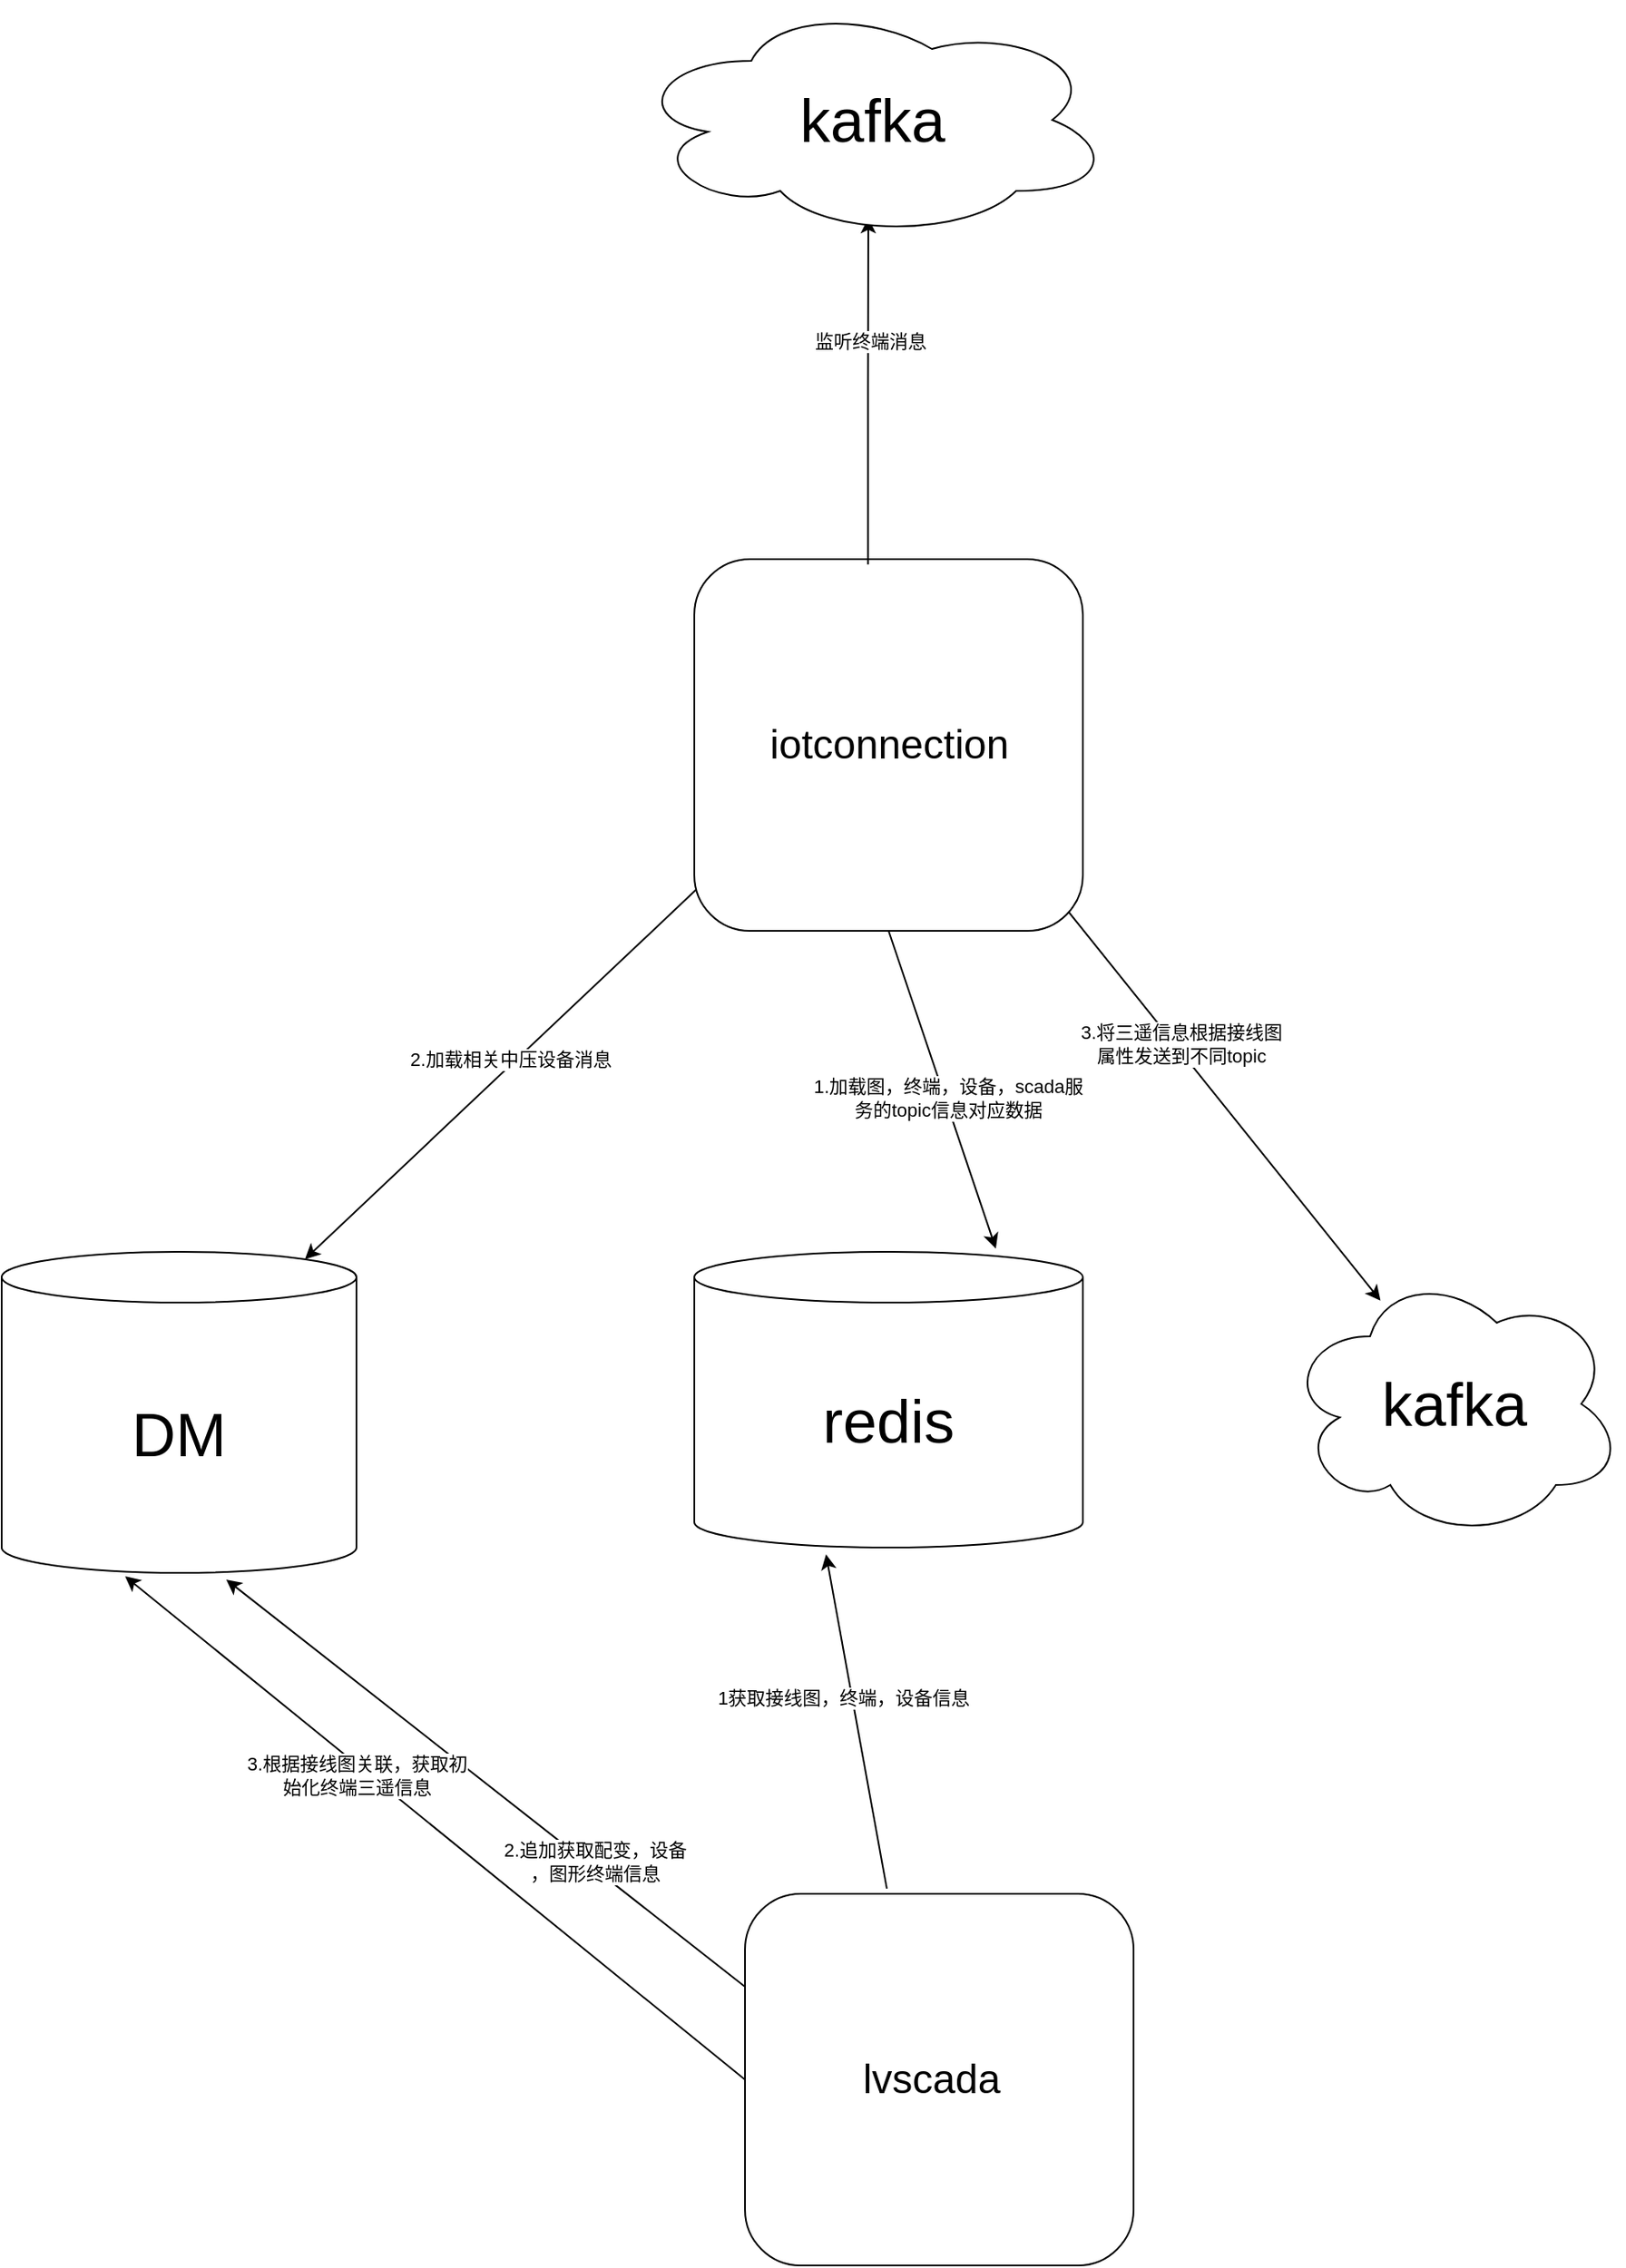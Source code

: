 <mxfile version="21.6.8" type="github">
  <diagram name="第 1 页" id="NMsL_lDyNHcSWy4lfUME">
    <mxGraphModel dx="3790" dy="2812" grid="1" gridSize="10" guides="1" tooltips="1" connect="1" arrows="1" fold="1" page="1" pageScale="1" pageWidth="827" pageHeight="1169" math="0" shadow="0">
      <root>
        <mxCell id="0" />
        <mxCell id="1" parent="0" />
        <mxCell id="5cI2Pd8nsaIfNaiC2WsI-7" value="&lt;font style=&quot;font-size: 36px;&quot;&gt;redis&lt;/font&gt;" style="shape=cylinder3;whiteSpace=wrap;html=1;boundedLbl=1;backgroundOutline=1;size=15;" parent="1" vertex="1">
          <mxGeometry x="210" y="540" width="230" height="175" as="geometry" />
        </mxCell>
        <mxCell id="5cI2Pd8nsaIfNaiC2WsI-8" value="&lt;font style=&quot;font-size: 36px;&quot;&gt;DM&lt;/font&gt;" style="shape=cylinder3;whiteSpace=wrap;html=1;boundedLbl=1;backgroundOutline=1;size=15;" parent="1" vertex="1">
          <mxGeometry x="-200" y="540" width="210" height="190" as="geometry" />
        </mxCell>
        <mxCell id="ydcCwbu3FsOINOnyq5RR-1" value="&lt;font style=&quot;font-size: 36px;&quot;&gt;kafka&lt;/font&gt;" style="ellipse;shape=cloud;whiteSpace=wrap;html=1;" vertex="1" parent="1">
          <mxGeometry x="560" y="550" width="200" height="160" as="geometry" />
        </mxCell>
        <mxCell id="ydcCwbu3FsOINOnyq5RR-2" value="" style="rounded=1;whiteSpace=wrap;html=1;" vertex="1" parent="1">
          <mxGeometry x="210" y="130" width="230" height="220" as="geometry" />
        </mxCell>
        <mxCell id="ydcCwbu3FsOINOnyq5RR-10" style="edgeStyle=orthogonalEdgeStyle;rounded=0;orthogonalLoop=1;jettySize=auto;html=1;exitX=0.447;exitY=0.014;exitDx=0;exitDy=0;exitPerimeter=0;" edge="1" parent="1" source="ydcCwbu3FsOINOnyq5RR-2">
          <mxGeometry relative="1" as="geometry">
            <mxPoint x="313" y="138" as="sourcePoint" />
            <mxPoint x="313" y="-72" as="targetPoint" />
          </mxGeometry>
        </mxCell>
        <mxCell id="ydcCwbu3FsOINOnyq5RR-11" value="监听终端消息" style="edgeLabel;html=1;align=center;verticalAlign=middle;resizable=0;points=[];" vertex="1" connectable="0" parent="ydcCwbu3FsOINOnyq5RR-10">
          <mxGeometry x="0.294" relative="1" as="geometry">
            <mxPoint as="offset" />
          </mxGeometry>
        </mxCell>
        <mxCell id="ydcCwbu3FsOINOnyq5RR-3" value="&lt;font style=&quot;font-size: 24px;&quot;&gt;iotconnection&lt;/font&gt;" style="text;html=1;align=center;verticalAlign=middle;resizable=0;points=[];autosize=1;strokeColor=none;fillColor=none;" vertex="1" parent="1">
          <mxGeometry x="245" y="220" width="160" height="40" as="geometry" />
        </mxCell>
        <mxCell id="ydcCwbu3FsOINOnyq5RR-4" value="" style="endArrow=classic;html=1;rounded=0;exitX=0.5;exitY=1;exitDx=0;exitDy=0;entryX=0.776;entryY=-0.011;entryDx=0;entryDy=0;entryPerimeter=0;" edge="1" parent="1" source="ydcCwbu3FsOINOnyq5RR-2" target="5cI2Pd8nsaIfNaiC2WsI-7">
          <mxGeometry width="50" height="50" relative="1" as="geometry">
            <mxPoint x="530" y="300" as="sourcePoint" />
            <mxPoint x="580" y="250" as="targetPoint" />
          </mxGeometry>
        </mxCell>
        <mxCell id="ydcCwbu3FsOINOnyq5RR-5" value="1.加载图，终端，设备，scada服&lt;br&gt;务的topic信息对应数据" style="edgeLabel;html=1;align=center;verticalAlign=middle;resizable=0;points=[];" vertex="1" connectable="0" parent="ydcCwbu3FsOINOnyq5RR-4">
          <mxGeometry x="0.053" y="1" relative="1" as="geometry">
            <mxPoint as="offset" />
          </mxGeometry>
        </mxCell>
        <mxCell id="ydcCwbu3FsOINOnyq5RR-6" value="&lt;font style=&quot;font-size: 36px;&quot;&gt;kafka&lt;/font&gt;" style="ellipse;shape=cloud;whiteSpace=wrap;html=1;" vertex="1" parent="1">
          <mxGeometry x="172.5" y="-200" width="285" height="140" as="geometry" />
        </mxCell>
        <mxCell id="ydcCwbu3FsOINOnyq5RR-12" value="" style="endArrow=classic;html=1;rounded=0;exitX=0.004;exitY=0.89;exitDx=0;exitDy=0;exitPerimeter=0;entryX=0.855;entryY=0;entryDx=0;entryDy=4.35;entryPerimeter=0;" edge="1" parent="1" source="ydcCwbu3FsOINOnyq5RR-2" target="5cI2Pd8nsaIfNaiC2WsI-8">
          <mxGeometry width="50" height="50" relative="1" as="geometry">
            <mxPoint x="530" y="370" as="sourcePoint" />
            <mxPoint x="580" y="320" as="targetPoint" />
          </mxGeometry>
        </mxCell>
        <mxCell id="ydcCwbu3FsOINOnyq5RR-13" value="2.加载相关中压设备消息" style="edgeLabel;html=1;align=center;verticalAlign=middle;resizable=0;points=[];" vertex="1" connectable="0" parent="ydcCwbu3FsOINOnyq5RR-12">
          <mxGeometry x="-0.063" y="-3" relative="1" as="geometry">
            <mxPoint as="offset" />
          </mxGeometry>
        </mxCell>
        <mxCell id="ydcCwbu3FsOINOnyq5RR-15" value="" style="rounded=1;whiteSpace=wrap;html=1;" vertex="1" parent="1">
          <mxGeometry x="240" y="920" width="230" height="220" as="geometry" />
        </mxCell>
        <mxCell id="ydcCwbu3FsOINOnyq5RR-16" value="" style="endArrow=classic;html=1;rounded=0;exitX=0.964;exitY=0.95;exitDx=0;exitDy=0;exitPerimeter=0;entryX=0.281;entryY=0.118;entryDx=0;entryDy=0;entryPerimeter=0;" edge="1" parent="1" source="ydcCwbu3FsOINOnyq5RR-2" target="ydcCwbu3FsOINOnyq5RR-1">
          <mxGeometry width="50" height="50" relative="1" as="geometry">
            <mxPoint x="530" y="460" as="sourcePoint" />
            <mxPoint x="580" y="410" as="targetPoint" />
          </mxGeometry>
        </mxCell>
        <mxCell id="ydcCwbu3FsOINOnyq5RR-17" value="3.将三遥信息根据接线图&lt;br&gt;属性发送到不同topic" style="edgeLabel;html=1;align=center;verticalAlign=middle;resizable=0;points=[];" vertex="1" connectable="0" parent="ydcCwbu3FsOINOnyq5RR-16">
          <mxGeometry x="-0.308" y="3" relative="1" as="geometry">
            <mxPoint as="offset" />
          </mxGeometry>
        </mxCell>
        <mxCell id="ydcCwbu3FsOINOnyq5RR-18" value="&lt;font style=&quot;font-size: 24px;&quot;&gt;lvscada&lt;/font&gt;" style="text;html=1;align=center;verticalAlign=middle;resizable=0;points=[];autosize=1;strokeColor=none;fillColor=none;" vertex="1" parent="1">
          <mxGeometry x="300" y="1010" width="100" height="40" as="geometry" />
        </mxCell>
        <mxCell id="ydcCwbu3FsOINOnyq5RR-19" value="" style="endArrow=classic;html=1;rounded=0;exitX=0.365;exitY=-0.014;exitDx=0;exitDy=0;exitPerimeter=0;entryX=0.339;entryY=1.023;entryDx=0;entryDy=0;entryPerimeter=0;" edge="1" parent="1" source="ydcCwbu3FsOINOnyq5RR-15" target="5cI2Pd8nsaIfNaiC2WsI-7">
          <mxGeometry width="50" height="50" relative="1" as="geometry">
            <mxPoint x="20" y="890" as="sourcePoint" />
            <mxPoint x="70" y="840" as="targetPoint" />
          </mxGeometry>
        </mxCell>
        <mxCell id="ydcCwbu3FsOINOnyq5RR-20" value="1获取接线图，终端，设备信息" style="edgeLabel;html=1;align=center;verticalAlign=middle;resizable=0;points=[];" vertex="1" connectable="0" parent="ydcCwbu3FsOINOnyq5RR-19">
          <mxGeometry x="0.152" y="6" relative="1" as="geometry">
            <mxPoint as="offset" />
          </mxGeometry>
        </mxCell>
        <mxCell id="ydcCwbu3FsOINOnyq5RR-21" value="" style="endArrow=classic;html=1;rounded=0;exitX=0;exitY=0.25;exitDx=0;exitDy=0;entryX=0.633;entryY=1.021;entryDx=0;entryDy=0;entryPerimeter=0;" edge="1" parent="1" source="ydcCwbu3FsOINOnyq5RR-15" target="5cI2Pd8nsaIfNaiC2WsI-8">
          <mxGeometry width="50" height="50" relative="1" as="geometry">
            <mxPoint x="20" y="890" as="sourcePoint" />
            <mxPoint x="70" y="840" as="targetPoint" />
          </mxGeometry>
        </mxCell>
        <mxCell id="ydcCwbu3FsOINOnyq5RR-22" value="2.追加获取配变，设备&lt;br&gt;，图形终端信息" style="edgeLabel;html=1;align=center;verticalAlign=middle;resizable=0;points=[];" vertex="1" connectable="0" parent="ydcCwbu3FsOINOnyq5RR-21">
          <mxGeometry x="0.238" y="-2" relative="1" as="geometry">
            <mxPoint x="99" y="76" as="offset" />
          </mxGeometry>
        </mxCell>
        <mxCell id="ydcCwbu3FsOINOnyq5RR-23" value="" style="endArrow=classic;html=1;rounded=0;exitX=0;exitY=0.5;exitDx=0;exitDy=0;entryX=0.348;entryY=1.011;entryDx=0;entryDy=0;entryPerimeter=0;" edge="1" parent="1" source="ydcCwbu3FsOINOnyq5RR-15" target="5cI2Pd8nsaIfNaiC2WsI-8">
          <mxGeometry width="50" height="50" relative="1" as="geometry">
            <mxPoint x="20" y="890" as="sourcePoint" />
            <mxPoint x="70" y="840" as="targetPoint" />
          </mxGeometry>
        </mxCell>
        <mxCell id="ydcCwbu3FsOINOnyq5RR-24" value="3.根据接线图关联，获取初&lt;br&gt;始化终端三遥信息" style="edgeLabel;html=1;align=center;verticalAlign=middle;resizable=0;points=[];" vertex="1" connectable="0" parent="ydcCwbu3FsOINOnyq5RR-23">
          <mxGeometry x="0.12" y="1" relative="1" as="geometry">
            <mxPoint x="-24" y="-14" as="offset" />
          </mxGeometry>
        </mxCell>
      </root>
    </mxGraphModel>
  </diagram>
</mxfile>
